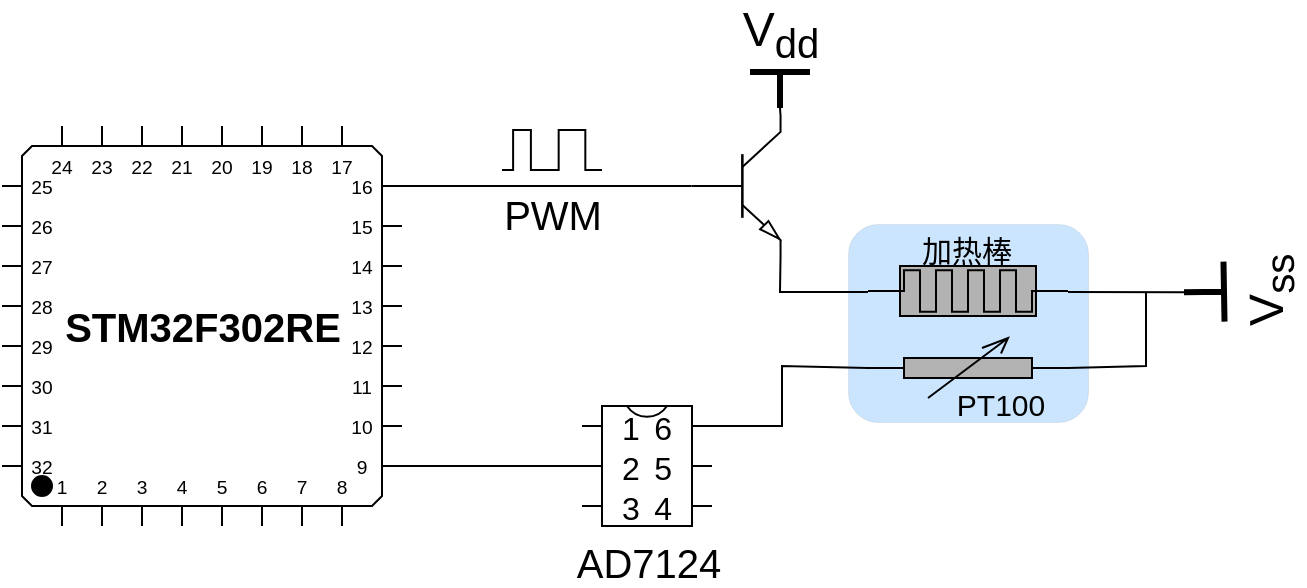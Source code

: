 <mxfile version="20.1.1" type="github">
  <diagram id="nseQSoo05uUmI_t9osFS" name="Page-1">
    <mxGraphModel dx="1550" dy="379" grid="0" gridSize="10" guides="1" tooltips="1" connect="1" arrows="1" fold="1" page="0" pageScale="1" pageWidth="850" pageHeight="1100" math="0" shadow="0">
      <root>
        <mxCell id="0" />
        <mxCell id="1" parent="0" />
        <mxCell id="vsu4SN05_M3VtPQOTOQN-29" value="" style="rounded=1;whiteSpace=wrap;html=1;shadow=0;sketch=0;fillStyle=auto;fontSize=20;strokeColor=#36393d;strokeWidth=0;fillColor=#cce5ff;glass=0;" parent="1" vertex="1">
          <mxGeometry x="433" y="639" width="120" height="99" as="geometry" />
        </mxCell>
        <mxCell id="vsu4SN05_M3VtPQOTOQN-6" value="" style="verticalLabelPosition=bottom;shadow=0;dashed=0;align=center;html=1;verticalAlign=top;shape=mxgraph.electrical.transistors.npn_transistor_5;fillStyle=auto;strokeWidth=1;" parent="1" vertex="1">
          <mxGeometry x="352" y="585" width="50" height="70" as="geometry" />
        </mxCell>
        <mxCell id="vsu4SN05_M3VtPQOTOQN-7" value="&lt;b&gt;&lt;font style=&quot;font-size: 20px;&quot;&gt;STM32F302RE&lt;/font&gt;&lt;/b&gt;" style="shadow=0;dashed=0;align=center;html=1;strokeWidth=1;shape=mxgraph.electrical.logic_gates.qfp_ic;labelNames=a,b,c,d,e,f,g,h,i,j,k,l,m,n,o,p,q,r,s,t,u,v,w,x,y,z,a1,b1,c1,d1,e1,f1,g1,h1,i1,j1,k1,l1,m1,n1;fillStyle=auto;" parent="1" vertex="1">
          <mxGeometry x="10" y="590" width="200" height="200" as="geometry" />
        </mxCell>
        <mxCell id="vsu4SN05_M3VtPQOTOQN-8" value="" style="pointerEvents=1;verticalLabelPosition=bottom;shadow=0;dashed=0;align=center;html=1;verticalAlign=top;shape=mxgraph.electrical.resistors.variable_resistor_1;fillStyle=auto;strokeWidth=1;sketch=0;fillColor=#B3B3B3;" parent="1" vertex="1">
          <mxGeometry x="443" y="696" width="100" height="30" as="geometry" />
        </mxCell>
        <mxCell id="vsu4SN05_M3VtPQOTOQN-13" value="V&lt;sub&gt;dd&lt;/sub&gt;" style="verticalLabelPosition=top;verticalAlign=bottom;shape=mxgraph.electrical.signal_sources.vdd;shadow=0;dashed=0;align=center;strokeWidth=3;fontSize=24;html=1;flipV=1;sketch=0;fillStyle=solid;" parent="1" vertex="1">
          <mxGeometry x="384" y="563" width="30" height="18" as="geometry" />
        </mxCell>
        <mxCell id="vsu4SN05_M3VtPQOTOQN-14" value="V&lt;sub&gt;ss&lt;/sub&gt;" style="pointerEvents=1;verticalLabelPosition=bottom;shadow=0;dashed=0;align=center;html=1;verticalAlign=top;shape=mxgraph.electrical.signal_sources.vss2;fontSize=24;flipV=1;sketch=0;fillStyle=solid;strokeColor=#000000;strokeWidth=3;rotation=-91;" parent="1" vertex="1">
          <mxGeometry x="596" y="663" width="30" height="20" as="geometry" />
        </mxCell>
        <mxCell id="vsu4SN05_M3VtPQOTOQN-15" value="" style="pointerEvents=1;verticalLabelPosition=bottom;shadow=0;dashed=0;align=center;html=1;verticalAlign=top;shape=mxgraph.electrical.waveforms.pulse_1;sketch=0;fillStyle=solid;strokeColor=#000000;strokeWidth=1;" parent="1" vertex="1">
          <mxGeometry x="260" y="592" width="20" height="20" as="geometry" />
        </mxCell>
        <mxCell id="vsu4SN05_M3VtPQOTOQN-17" value="" style="endArrow=none;html=1;rounded=0;exitX=1;exitY=1;exitDx=0;exitDy=0;exitPerimeter=0;entryX=0;entryY=0.5;entryDx=0;entryDy=0;entryPerimeter=0;" parent="1" source="vsu4SN05_M3VtPQOTOQN-6" edge="1">
          <mxGeometry width="50" height="50" relative="1" as="geometry">
            <mxPoint x="399" y="822" as="sourcePoint" />
            <mxPoint x="443" y="673" as="targetPoint" />
            <Array as="points">
              <mxPoint x="399" y="673" />
            </Array>
          </mxGeometry>
        </mxCell>
        <mxCell id="vsu4SN05_M3VtPQOTOQN-18" value="" style="endArrow=none;html=1;rounded=0;entryX=0.5;entryY=1;entryDx=0;entryDy=0;entryPerimeter=0;exitX=1;exitY=0.5;exitDx=0;exitDy=0;exitPerimeter=0;" parent="1" target="vsu4SN05_M3VtPQOTOQN-14" edge="1">
          <mxGeometry width="50" height="50" relative="1" as="geometry">
            <mxPoint x="543" y="673" as="sourcePoint" />
            <mxPoint x="372" y="903" as="targetPoint" />
          </mxGeometry>
        </mxCell>
        <mxCell id="vsu4SN05_M3VtPQOTOQN-19" value="" style="endArrow=none;html=1;rounded=0;exitX=1;exitY=0.5;exitDx=0;exitDy=0;exitPerimeter=0;" parent="1" source="vsu4SN05_M3VtPQOTOQN-8" edge="1">
          <mxGeometry width="50" height="50" relative="1" as="geometry">
            <mxPoint x="322" y="953" as="sourcePoint" />
            <mxPoint x="582" y="673" as="targetPoint" />
            <Array as="points">
              <mxPoint x="582" y="710" />
            </Array>
          </mxGeometry>
        </mxCell>
        <mxCell id="vsu4SN05_M3VtPQOTOQN-20" value="&lt;br&gt;&lt;br&gt;&lt;br&gt;&lt;br&gt;AD7124" style="shadow=0;dashed=0;align=center;html=1;strokeWidth=1;shape=mxgraph.electrical.logic_gates.dual_inline_ic;labelNames=a,b,c,d,e,f,g,h,i,j,k,l,m,n,o,p,q,r,s,t;sketch=0;fillStyle=solid;fontSize=20;" parent="1" vertex="1">
          <mxGeometry x="300" y="730" width="65" height="60" as="geometry" />
        </mxCell>
        <mxCell id="vsu4SN05_M3VtPQOTOQN-23" value="" style="endArrow=none;html=1;rounded=0;fontSize=20;exitX=1;exitY=0;exitDx=0;exitDy=170;exitPerimeter=0;entryX=0;entryY=0;entryDx=0;entryDy=30;entryPerimeter=0;" parent="1" source="vsu4SN05_M3VtPQOTOQN-7" target="vsu4SN05_M3VtPQOTOQN-20" edge="1">
          <mxGeometry width="50" height="50" relative="1" as="geometry">
            <mxPoint x="170" y="950" as="sourcePoint" />
            <mxPoint x="220" y="900" as="targetPoint" />
          </mxGeometry>
        </mxCell>
        <mxCell id="vsu4SN05_M3VtPQOTOQN-24" value="" style="endArrow=none;html=1;rounded=0;fontSize=20;entryX=0;entryY=0.5;entryDx=0;entryDy=0;entryPerimeter=0;exitX=1;exitY=0;exitDx=0;exitDy=10;exitPerimeter=0;" parent="1" source="vsu4SN05_M3VtPQOTOQN-20" target="vsu4SN05_M3VtPQOTOQN-8" edge="1">
          <mxGeometry width="50" height="50" relative="1" as="geometry">
            <mxPoint x="320" y="870" as="sourcePoint" />
            <mxPoint x="370" y="820" as="targetPoint" />
            <Array as="points">
              <mxPoint x="400" y="740" />
              <mxPoint x="400" y="710" />
            </Array>
          </mxGeometry>
        </mxCell>
        <mxCell id="vsu4SN05_M3VtPQOTOQN-25" value="" style="endArrow=none;html=1;rounded=0;fontSize=20;exitX=1;exitY=0;exitDx=0;exitDy=30;exitPerimeter=0;entryX=0;entryY=0.5;entryDx=0;entryDy=0;entryPerimeter=0;" parent="1" source="vsu4SN05_M3VtPQOTOQN-7" target="vsu4SN05_M3VtPQOTOQN-6" edge="1">
          <mxGeometry width="50" height="50" relative="1" as="geometry">
            <mxPoint x="320" y="870" as="sourcePoint" />
            <mxPoint x="370" y="820" as="targetPoint" />
          </mxGeometry>
        </mxCell>
        <mxCell id="vsu4SN05_M3VtPQOTOQN-26" value="" style="endArrow=none;html=1;rounded=0;fontSize=20;exitX=1;exitY=0;exitDx=0;exitDy=0;exitPerimeter=0;entryX=0.5;entryY=0;entryDx=0;entryDy=0;entryPerimeter=0;" parent="1" source="vsu4SN05_M3VtPQOTOQN-6" target="vsu4SN05_M3VtPQOTOQN-13" edge="1">
          <mxGeometry width="50" height="50" relative="1" as="geometry">
            <mxPoint x="320" y="870" as="sourcePoint" />
            <mxPoint x="370" y="820" as="targetPoint" />
          </mxGeometry>
        </mxCell>
        <mxCell id="vsu4SN05_M3VtPQOTOQN-27" value="" style="pointerEvents=1;verticalLabelPosition=bottom;shadow=0;dashed=0;align=center;html=1;verticalAlign=top;shape=mxgraph.electrical.waveforms.pulse_1;sketch=0;fillStyle=solid;strokeColor=#000000;strokeWidth=1;" parent="1" vertex="1">
          <mxGeometry x="280" y="592" width="30" height="20" as="geometry" />
        </mxCell>
        <mxCell id="vsu4SN05_M3VtPQOTOQN-28" value="PWM" style="text;html=1;align=center;verticalAlign=middle;resizable=0;points=[];autosize=1;strokeColor=none;fillColor=none;fontSize=20;" parent="1" vertex="1">
          <mxGeometry x="250" y="614" width="70" height="40" as="geometry" />
        </mxCell>
        <mxCell id="vsu4SN05_M3VtPQOTOQN-30" value="PT100" style="text;html=1;align=center;verticalAlign=middle;resizable=0;points=[];autosize=1;strokeColor=none;fillColor=none;fontSize=15;" parent="1" vertex="1">
          <mxGeometry x="478" y="714" width="62" height="30" as="geometry" />
        </mxCell>
        <mxCell id="vsu4SN05_M3VtPQOTOQN-31" value="加热棒" style="text;html=1;align=center;verticalAlign=middle;resizable=0;points=[];autosize=1;strokeColor=none;fillColor=none;fontSize=15;" parent="1" vertex="1">
          <mxGeometry x="460" y="637" width="63" height="30" as="geometry" />
        </mxCell>
        <mxCell id="vsu4SN05_M3VtPQOTOQN-32" value="" style="pointerEvents=1;verticalLabelPosition=bottom;shadow=0;dashed=0;align=center;html=1;verticalAlign=top;shape=mxgraph.electrical.resistors.memristor_2;rounded=1;glass=0;sketch=0;fillStyle=auto;fontSize=15;strokeColor=#000000;strokeWidth=1;fillColor=#B3B3B3;gradientColor=none;" parent="1" vertex="1">
          <mxGeometry x="443" y="660" width="100" height="25" as="geometry" />
        </mxCell>
      </root>
    </mxGraphModel>
  </diagram>
</mxfile>
